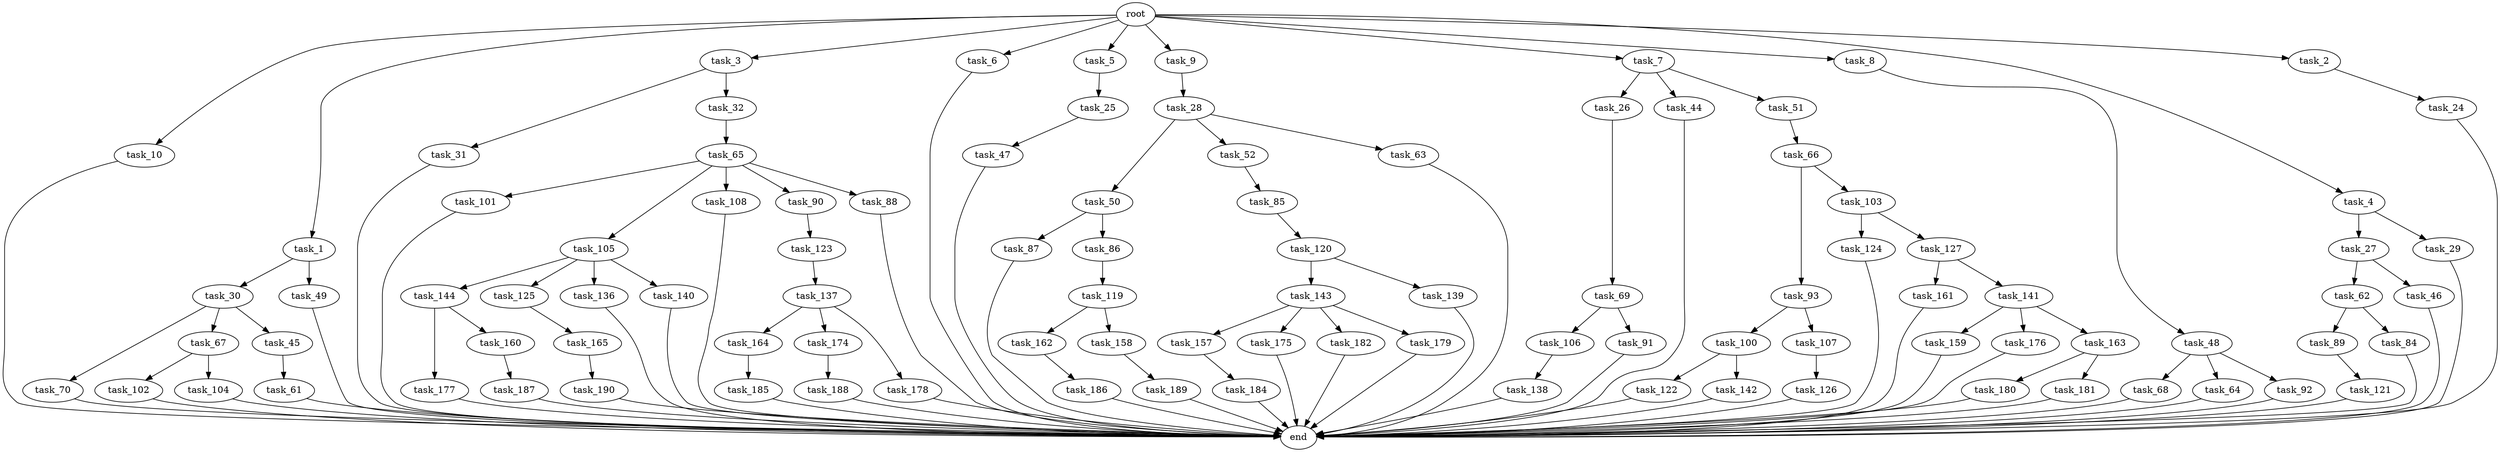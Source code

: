 digraph G {
  task_100 [size="214748364800.000000"];
  task_31 [size="858993459200.000000"];
  task_101 [size="420906795008.000000"];
  task_47 [size="858993459200.000000"];
  task_93 [size="549755813888.000000"];
  task_62 [size="214748364800.000000"];
  task_157 [size="420906795008.000000"];
  task_106 [size="137438953472.000000"];
  task_177 [size="137438953472.000000"];
  task_102 [size="695784701952.000000"];
  task_165 [size="34359738368.000000"];
  task_32 [size="858993459200.000000"];
  task_159 [size="309237645312.000000"];
  task_123 [size="858993459200.000000"];
  task_30 [size="34359738368.000000"];
  task_10 [size="1024.000000"];
  end [size="0.000000"];
  task_27 [size="137438953472.000000"];
  task_105 [size="420906795008.000000"];
  task_164 [size="77309411328.000000"];
  task_104 [size="695784701952.000000"];
  task_138 [size="420906795008.000000"];
  task_143 [size="77309411328.000000"];
  task_70 [size="214748364800.000000"];
  task_122 [size="858993459200.000000"];
  task_1 [size="1024.000000"];
  task_66 [size="34359738368.000000"];
  task_61 [size="137438953472.000000"];
  task_3 [size="1024.000000"];
  task_6 [size="1024.000000"];
  task_161 [size="137438953472.000000"];
  task_119 [size="34359738368.000000"];
  task_85 [size="34359738368.000000"];
  task_160 [size="137438953472.000000"];
  task_26 [size="858993459200.000000"];
  task_5 [size="1024.000000"];
  task_141 [size="137438953472.000000"];
  task_25 [size="858993459200.000000"];
  task_188 [size="214748364800.000000"];
  task_162 [size="858993459200.000000"];
  task_9 [size="1024.000000"];
  task_68 [size="549755813888.000000"];
  task_175 [size="420906795008.000000"];
  task_67 [size="214748364800.000000"];
  task_29 [size="137438953472.000000"];
  task_182 [size="420906795008.000000"];
  task_176 [size="309237645312.000000"];
  task_179 [size="420906795008.000000"];
  task_89 [size="214748364800.000000"];
  task_64 [size="549755813888.000000"];
  task_65 [size="309237645312.000000"];
  task_144 [size="137438953472.000000"];
  task_180 [size="77309411328.000000"];
  task_108 [size="420906795008.000000"];
  task_103 [size="549755813888.000000"];
  task_120 [size="858993459200.000000"];
  task_45 [size="214748364800.000000"];
  task_69 [size="420906795008.000000"];
  task_46 [size="214748364800.000000"];
  task_186 [size="695784701952.000000"];
  task_90 [size="420906795008.000000"];
  task_121 [size="77309411328.000000"];
  task_91 [size="137438953472.000000"];
  task_125 [size="137438953472.000000"];
  task_137 [size="549755813888.000000"];
  task_189 [size="214748364800.000000"];
  task_158 [size="858993459200.000000"];
  task_187 [size="137438953472.000000"];
  task_107 [size="214748364800.000000"];
  task_84 [size="214748364800.000000"];
  task_88 [size="420906795008.000000"];
  task_184 [size="137438953472.000000"];
  task_126 [size="858993459200.000000"];
  task_7 [size="1024.000000"];
  task_124 [size="34359738368.000000"];
  task_50 [size="420906795008.000000"];
  task_48 [size="77309411328.000000"];
  task_24 [size="214748364800.000000"];
  task_142 [size="858993459200.000000"];
  task_28 [size="309237645312.000000"];
  root [size="0.000000"];
  task_49 [size="34359738368.000000"];
  task_127 [size="34359738368.000000"];
  task_136 [size="137438953472.000000"];
  task_92 [size="549755813888.000000"];
  task_8 [size="1024.000000"];
  task_139 [size="77309411328.000000"];
  task_44 [size="858993459200.000000"];
  task_163 [size="309237645312.000000"];
  task_181 [size="77309411328.000000"];
  task_87 [size="34359738368.000000"];
  task_52 [size="420906795008.000000"];
  task_140 [size="137438953472.000000"];
  task_4 [size="1024.000000"];
  task_174 [size="77309411328.000000"];
  task_63 [size="420906795008.000000"];
  task_190 [size="695784701952.000000"];
  task_185 [size="214748364800.000000"];
  task_86 [size="34359738368.000000"];
  task_2 [size="1024.000000"];
  task_178 [size="77309411328.000000"];
  task_51 [size="858993459200.000000"];

  task_100 -> task_122 [size="838860800.000000"];
  task_100 -> task_142 [size="838860800.000000"];
  task_31 -> end [size="1.000000"];
  task_101 -> end [size="1.000000"];
  task_47 -> end [size="1.000000"];
  task_93 -> task_100 [size="209715200.000000"];
  task_93 -> task_107 [size="209715200.000000"];
  task_62 -> task_89 [size="209715200.000000"];
  task_62 -> task_84 [size="209715200.000000"];
  task_157 -> task_184 [size="134217728.000000"];
  task_106 -> task_138 [size="411041792.000000"];
  task_177 -> end [size="1.000000"];
  task_102 -> end [size="1.000000"];
  task_165 -> task_190 [size="679477248.000000"];
  task_32 -> task_65 [size="301989888.000000"];
  task_159 -> end [size="1.000000"];
  task_123 -> task_137 [size="536870912.000000"];
  task_30 -> task_45 [size="209715200.000000"];
  task_30 -> task_67 [size="209715200.000000"];
  task_30 -> task_70 [size="209715200.000000"];
  task_10 -> end [size="1.000000"];
  task_27 -> task_62 [size="209715200.000000"];
  task_27 -> task_46 [size="209715200.000000"];
  task_105 -> task_140 [size="134217728.000000"];
  task_105 -> task_136 [size="134217728.000000"];
  task_105 -> task_144 [size="134217728.000000"];
  task_105 -> task_125 [size="134217728.000000"];
  task_164 -> task_185 [size="209715200.000000"];
  task_104 -> end [size="1.000000"];
  task_138 -> end [size="1.000000"];
  task_143 -> task_182 [size="411041792.000000"];
  task_143 -> task_157 [size="411041792.000000"];
  task_143 -> task_179 [size="411041792.000000"];
  task_143 -> task_175 [size="411041792.000000"];
  task_70 -> end [size="1.000000"];
  task_122 -> end [size="1.000000"];
  task_1 -> task_30 [size="33554432.000000"];
  task_1 -> task_49 [size="33554432.000000"];
  task_66 -> task_103 [size="536870912.000000"];
  task_66 -> task_93 [size="536870912.000000"];
  task_61 -> end [size="1.000000"];
  task_3 -> task_31 [size="838860800.000000"];
  task_3 -> task_32 [size="838860800.000000"];
  task_6 -> end [size="1.000000"];
  task_161 -> end [size="1.000000"];
  task_119 -> task_158 [size="838860800.000000"];
  task_119 -> task_162 [size="838860800.000000"];
  task_85 -> task_120 [size="838860800.000000"];
  task_160 -> task_187 [size="134217728.000000"];
  task_26 -> task_69 [size="411041792.000000"];
  task_5 -> task_25 [size="838860800.000000"];
  task_141 -> task_163 [size="301989888.000000"];
  task_141 -> task_159 [size="301989888.000000"];
  task_141 -> task_176 [size="301989888.000000"];
  task_25 -> task_47 [size="838860800.000000"];
  task_188 -> end [size="1.000000"];
  task_162 -> task_186 [size="679477248.000000"];
  task_9 -> task_28 [size="301989888.000000"];
  task_68 -> end [size="1.000000"];
  task_175 -> end [size="1.000000"];
  task_67 -> task_102 [size="679477248.000000"];
  task_67 -> task_104 [size="679477248.000000"];
  task_29 -> end [size="1.000000"];
  task_182 -> end [size="1.000000"];
  task_176 -> end [size="1.000000"];
  task_179 -> end [size="1.000000"];
  task_89 -> task_121 [size="75497472.000000"];
  task_64 -> end [size="1.000000"];
  task_65 -> task_88 [size="411041792.000000"];
  task_65 -> task_90 [size="411041792.000000"];
  task_65 -> task_101 [size="411041792.000000"];
  task_65 -> task_105 [size="411041792.000000"];
  task_65 -> task_108 [size="411041792.000000"];
  task_144 -> task_177 [size="134217728.000000"];
  task_144 -> task_160 [size="134217728.000000"];
  task_180 -> end [size="1.000000"];
  task_108 -> end [size="1.000000"];
  task_103 -> task_127 [size="33554432.000000"];
  task_103 -> task_124 [size="33554432.000000"];
  task_120 -> task_143 [size="75497472.000000"];
  task_120 -> task_139 [size="75497472.000000"];
  task_45 -> task_61 [size="134217728.000000"];
  task_69 -> task_106 [size="134217728.000000"];
  task_69 -> task_91 [size="134217728.000000"];
  task_46 -> end [size="1.000000"];
  task_186 -> end [size="1.000000"];
  task_90 -> task_123 [size="838860800.000000"];
  task_121 -> end [size="1.000000"];
  task_91 -> end [size="1.000000"];
  task_125 -> task_165 [size="33554432.000000"];
  task_137 -> task_178 [size="75497472.000000"];
  task_137 -> task_164 [size="75497472.000000"];
  task_137 -> task_174 [size="75497472.000000"];
  task_189 -> end [size="1.000000"];
  task_158 -> task_189 [size="209715200.000000"];
  task_187 -> end [size="1.000000"];
  task_107 -> task_126 [size="838860800.000000"];
  task_84 -> end [size="1.000000"];
  task_88 -> end [size="1.000000"];
  task_184 -> end [size="1.000000"];
  task_126 -> end [size="1.000000"];
  task_7 -> task_26 [size="838860800.000000"];
  task_7 -> task_51 [size="838860800.000000"];
  task_7 -> task_44 [size="838860800.000000"];
  task_124 -> end [size="1.000000"];
  task_50 -> task_87 [size="33554432.000000"];
  task_50 -> task_86 [size="33554432.000000"];
  task_48 -> task_64 [size="536870912.000000"];
  task_48 -> task_68 [size="536870912.000000"];
  task_48 -> task_92 [size="536870912.000000"];
  task_24 -> end [size="1.000000"];
  task_142 -> end [size="1.000000"];
  task_28 -> task_50 [size="411041792.000000"];
  task_28 -> task_52 [size="411041792.000000"];
  task_28 -> task_63 [size="411041792.000000"];
  root -> task_9 [size="1.000000"];
  root -> task_5 [size="1.000000"];
  root -> task_7 [size="1.000000"];
  root -> task_10 [size="1.000000"];
  root -> task_2 [size="1.000000"];
  root -> task_1 [size="1.000000"];
  root -> task_8 [size="1.000000"];
  root -> task_4 [size="1.000000"];
  root -> task_3 [size="1.000000"];
  root -> task_6 [size="1.000000"];
  task_49 -> end [size="1.000000"];
  task_127 -> task_161 [size="134217728.000000"];
  task_127 -> task_141 [size="134217728.000000"];
  task_136 -> end [size="1.000000"];
  task_92 -> end [size="1.000000"];
  task_8 -> task_48 [size="75497472.000000"];
  task_139 -> end [size="1.000000"];
  task_44 -> end [size="1.000000"];
  task_163 -> task_180 [size="75497472.000000"];
  task_163 -> task_181 [size="75497472.000000"];
  task_181 -> end [size="1.000000"];
  task_87 -> end [size="1.000000"];
  task_52 -> task_85 [size="33554432.000000"];
  task_140 -> end [size="1.000000"];
  task_4 -> task_27 [size="134217728.000000"];
  task_4 -> task_29 [size="134217728.000000"];
  task_174 -> task_188 [size="209715200.000000"];
  task_63 -> end [size="1.000000"];
  task_190 -> end [size="1.000000"];
  task_185 -> end [size="1.000000"];
  task_86 -> task_119 [size="33554432.000000"];
  task_2 -> task_24 [size="209715200.000000"];
  task_178 -> end [size="1.000000"];
  task_51 -> task_66 [size="33554432.000000"];
}

